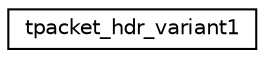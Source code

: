 digraph G
{
  edge [fontname="Helvetica",fontsize="10",labelfontname="Helvetica",labelfontsize="10"];
  node [fontname="Helvetica",fontsize="10",shape=record];
  rankdir="LR";
  Node1 [label="tpacket_hdr_variant1",height=0.2,width=0.4,color="black", fillcolor="white", style="filled",URL="$structtpacket__hdr__variant1.html"];
}
